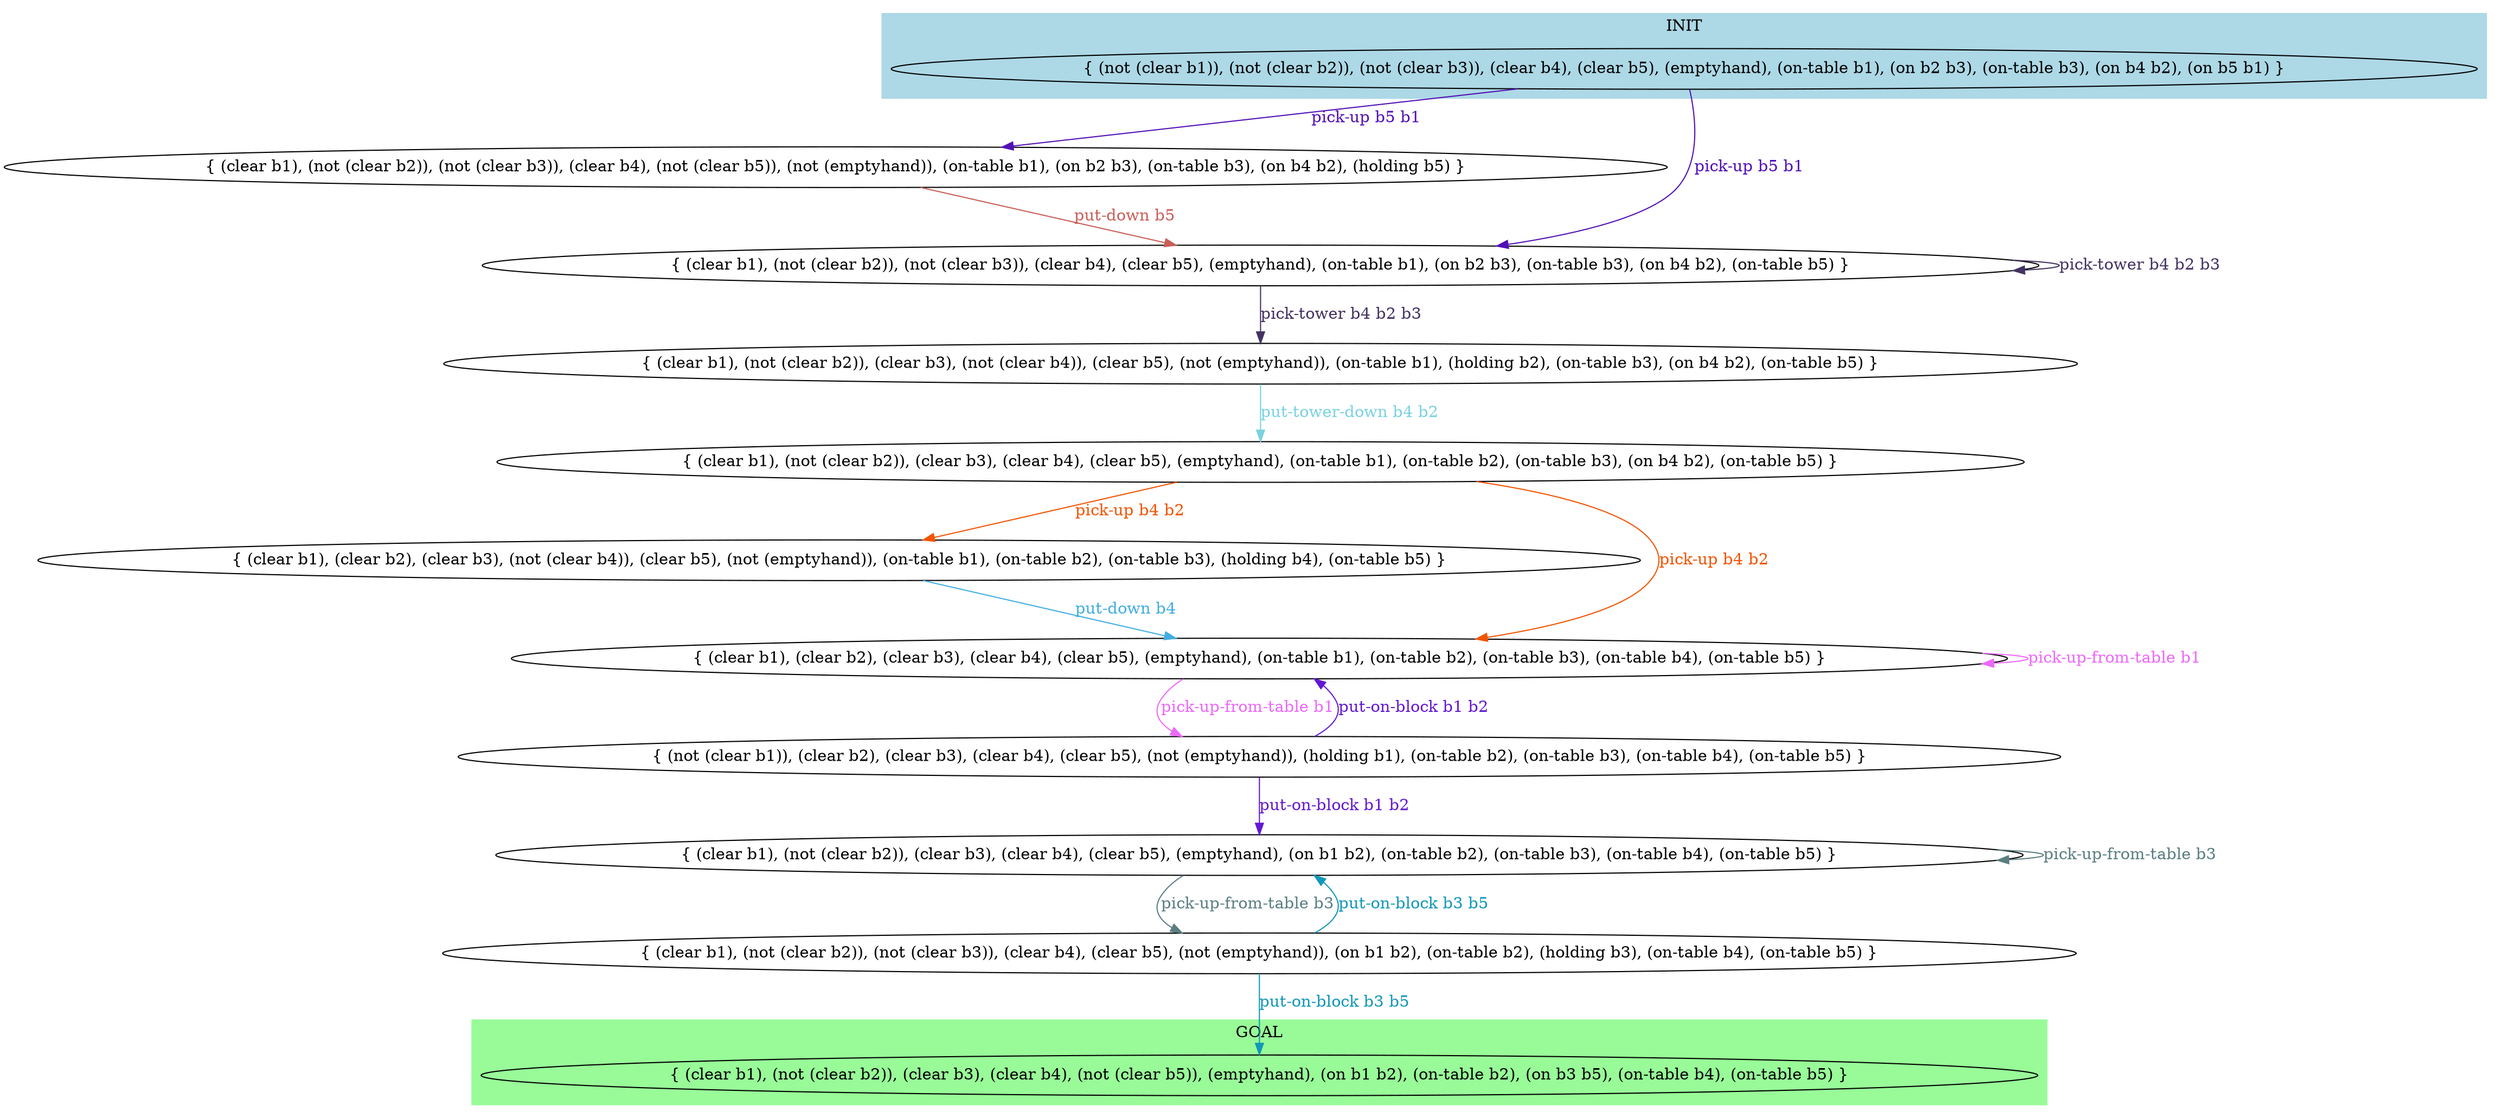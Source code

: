digraph G {
0 [label="{ (not (clear b1)), (not (clear b2)), (not (clear b3)), (clear b4), (clear b5), (emptyhand), (on-table b1), (on b2 b3), (on-table b3), (on b4 b2), (on b5 b1) }"];
1 [label="{ (clear b1), (not (clear b2)), (not (clear b3)), (clear b4), (not (clear b5)), (not (emptyhand)), (on-table b1), (on b2 b3), (on-table b3), (on b4 b2), (holding b5) }"];
2 [label="{ (clear b1), (not (clear b2)), (not (clear b3)), (clear b4), (clear b5), (emptyhand), (on-table b1), (on b2 b3), (on-table b3), (on b4 b2), (on-table b5) }"];
3 [label="{ (clear b1), (not (clear b2)), (clear b3), (not (clear b4)), (clear b5), (not (emptyhand)), (on-table b1), (holding b2), (on-table b3), (on b4 b2), (on-table b5) }"];
4 [label="{ (clear b1), (not (clear b2)), (clear b3), (clear b4), (clear b5), (emptyhand), (on-table b1), (on-table b2), (on-table b3), (on b4 b2), (on-table b5) }"];
5 [label="{ (clear b1), (clear b2), (clear b3), (not (clear b4)), (clear b5), (not (emptyhand)), (on-table b1), (on-table b2), (on-table b3), (holding b4), (on-table b5) }"];
6 [label="{ (clear b1), (clear b2), (clear b3), (clear b4), (clear b5), (emptyhand), (on-table b1), (on-table b2), (on-table b3), (on-table b4), (on-table b5) }"];
7 [label="{ (not (clear b1)), (clear b2), (clear b3), (clear b4), (clear b5), (not (emptyhand)), (holding b1), (on-table b2), (on-table b3), (on-table b4), (on-table b5) }"];
8 [label="{ (clear b1), (not (clear b2)), (clear b3), (clear b4), (clear b5), (emptyhand), (on b1 b2), (on-table b2), (on-table b3), (on-table b4), (on-table b5) }"];
9 [label="{ (clear b1), (not (clear b2)), (not (clear b3)), (clear b4), (clear b5), (not (emptyhand)), (on b1 b2), (on-table b2), (holding b3), (on-table b4), (on-table b5) }"];
10 [label="{ (clear b1), (not (clear b2)), (clear b3), (clear b4), (not (clear b5)), (emptyhand), (on b1 b2), (on-table b2), (on b3 b5), (on-table b4), (on-table b5) }"];
0 -> 1 [label="pick-up b5 b1", color="#5210B6", fontcolor="#5210B6"];
0 -> 2 [label="pick-up b5 b1", color="#5210B6", fontcolor="#5210B6"];
1 -> 2 [label="put-down b5", color="#C85F58", fontcolor="#C85F58"];
2 -> 2 [label="pick-tower b4 b2 b3", color="#443362", fontcolor="#443362"];
2 -> 3 [label="pick-tower b4 b2 b3", color="#443362", fontcolor="#443362"];
3 -> 4 [label="put-tower-down b4 b2", color="#7AD3DE", fontcolor="#7AD3DE"];
4 -> 5 [label="pick-up b4 b2", color="#F25403", fontcolor="#F25403"];
4 -> 6 [label="pick-up b4 b2", color="#F25403", fontcolor="#F25403"];
5 -> 6 [label="put-down b4", color="#42ADE1", fontcolor="#42ADE1"];
6 -> 7 [label="pick-up-from-table b1", color="#ED69F9", fontcolor="#ED69F9"];
6 -> 6 [label="pick-up-from-table b1", color="#ED69F9", fontcolor="#ED69F9"];
7 -> 8 [label="put-on-block b1 b2", color="#6319D3", fontcolor="#6319D3"];
7 -> 6 [label="put-on-block b1 b2", color="#6319D3", fontcolor="#6319D3"];
8 -> 9 [label="pick-up-from-table b3", color="#5B7E81", fontcolor="#5B7E81"];
8 -> 8 [label="pick-up-from-table b3", color="#5B7E81", fontcolor="#5B7E81"];
9 -> 10 [label="put-on-block b3 b5", color="#1197B7", fontcolor="#1197B7"];
9 -> 8 [label="put-on-block b3 b5", color="#1197B7", fontcolor="#1197B7"];
subgraph cluster_goal_10 {
style=filled;
color=palegreen;
10;
label="GOAL";
}
subgraph cluster_init {
style=filled;
color=lightblue;
0;
label="INIT";
}
}
